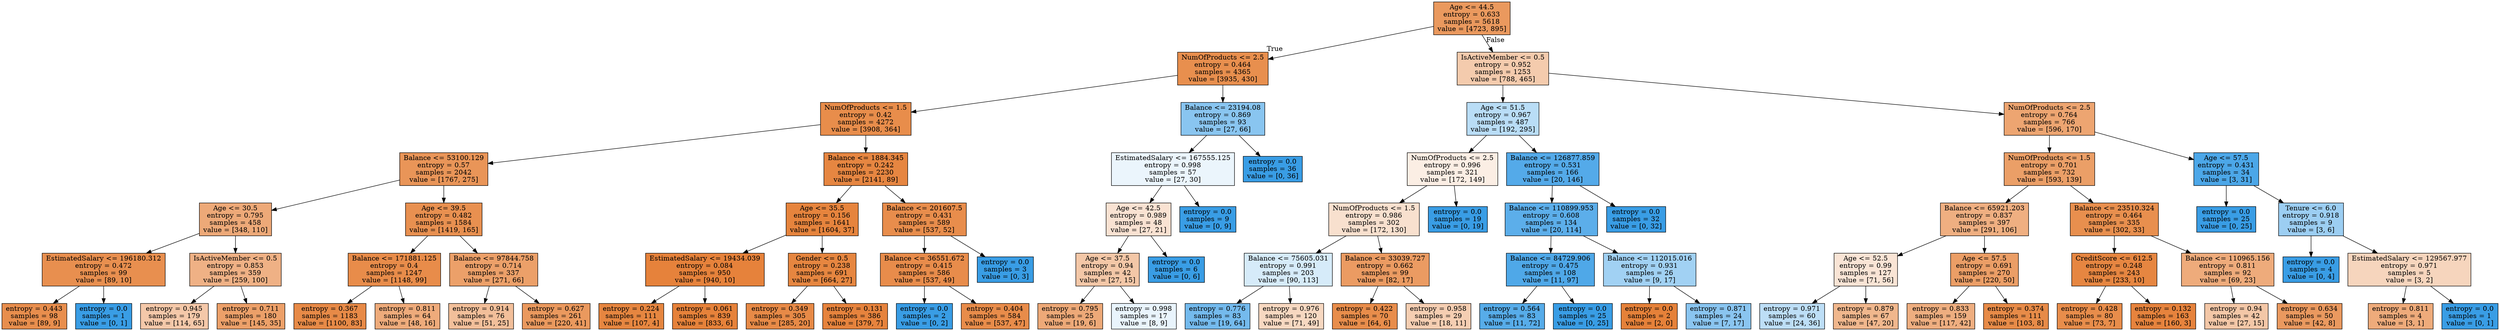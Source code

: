 digraph Tree {
node [shape=box, style="filled", color="black"] ;
0 [label="Age <= 44.5\nentropy = 0.633\nsamples = 5618\nvalue = [4723, 895]", fillcolor="#e58139cf"] ;
1 [label="NumOfProducts <= 2.5\nentropy = 0.464\nsamples = 4365\nvalue = [3935, 430]", fillcolor="#e58139e3"] ;
0 -> 1 [labeldistance=2.5, labelangle=45, headlabel="True"] ;
2 [label="NumOfProducts <= 1.5\nentropy = 0.42\nsamples = 4272\nvalue = [3908, 364]", fillcolor="#e58139e7"] ;
1 -> 2 ;
3 [label="Balance <= 53100.129\nentropy = 0.57\nsamples = 2042\nvalue = [1767, 275]", fillcolor="#e58139d7"] ;
2 -> 3 ;
4 [label="Age <= 30.5\nentropy = 0.795\nsamples = 458\nvalue = [348, 110]", fillcolor="#e58139ae"] ;
3 -> 4 ;
5 [label="EstimatedSalary <= 196180.312\nentropy = 0.472\nsamples = 99\nvalue = [89, 10]", fillcolor="#e58139e2"] ;
4 -> 5 ;
6 [label="entropy = 0.443\nsamples = 98\nvalue = [89, 9]", fillcolor="#e58139e5"] ;
5 -> 6 ;
7 [label="entropy = 0.0\nsamples = 1\nvalue = [0, 1]", fillcolor="#399de5ff"] ;
5 -> 7 ;
8 [label="IsActiveMember <= 0.5\nentropy = 0.853\nsamples = 359\nvalue = [259, 100]", fillcolor="#e581399d"] ;
4 -> 8 ;
9 [label="entropy = 0.945\nsamples = 179\nvalue = [114, 65]", fillcolor="#e581396e"] ;
8 -> 9 ;
10 [label="entropy = 0.711\nsamples = 180\nvalue = [145, 35]", fillcolor="#e58139c1"] ;
8 -> 10 ;
11 [label="Age <= 39.5\nentropy = 0.482\nsamples = 1584\nvalue = [1419, 165]", fillcolor="#e58139e1"] ;
3 -> 11 ;
12 [label="Balance <= 171881.125\nentropy = 0.4\nsamples = 1247\nvalue = [1148, 99]", fillcolor="#e58139e9"] ;
11 -> 12 ;
13 [label="entropy = 0.367\nsamples = 1183\nvalue = [1100, 83]", fillcolor="#e58139ec"] ;
12 -> 13 ;
14 [label="entropy = 0.811\nsamples = 64\nvalue = [48, 16]", fillcolor="#e58139aa"] ;
12 -> 14 ;
15 [label="Balance <= 97844.758\nentropy = 0.714\nsamples = 337\nvalue = [271, 66]", fillcolor="#e58139c1"] ;
11 -> 15 ;
16 [label="entropy = 0.914\nsamples = 76\nvalue = [51, 25]", fillcolor="#e5813982"] ;
15 -> 16 ;
17 [label="entropy = 0.627\nsamples = 261\nvalue = [220, 41]", fillcolor="#e58139cf"] ;
15 -> 17 ;
18 [label="Balance <= 1884.345\nentropy = 0.242\nsamples = 2230\nvalue = [2141, 89]", fillcolor="#e58139f4"] ;
2 -> 18 ;
19 [label="Age <= 35.5\nentropy = 0.156\nsamples = 1641\nvalue = [1604, 37]", fillcolor="#e58139f9"] ;
18 -> 19 ;
20 [label="EstimatedSalary <= 19434.039\nentropy = 0.084\nsamples = 950\nvalue = [940, 10]", fillcolor="#e58139fc"] ;
19 -> 20 ;
21 [label="entropy = 0.224\nsamples = 111\nvalue = [107, 4]", fillcolor="#e58139f5"] ;
20 -> 21 ;
22 [label="entropy = 0.061\nsamples = 839\nvalue = [833, 6]", fillcolor="#e58139fd"] ;
20 -> 22 ;
23 [label="Gender <= 0.5\nentropy = 0.238\nsamples = 691\nvalue = [664, 27]", fillcolor="#e58139f5"] ;
19 -> 23 ;
24 [label="entropy = 0.349\nsamples = 305\nvalue = [285, 20]", fillcolor="#e58139ed"] ;
23 -> 24 ;
25 [label="entropy = 0.131\nsamples = 386\nvalue = [379, 7]", fillcolor="#e58139fa"] ;
23 -> 25 ;
26 [label="Balance <= 201607.5\nentropy = 0.431\nsamples = 589\nvalue = [537, 52]", fillcolor="#e58139e6"] ;
18 -> 26 ;
27 [label="Balance <= 36551.672\nentropy = 0.415\nsamples = 586\nvalue = [537, 49]", fillcolor="#e58139e8"] ;
26 -> 27 ;
28 [label="entropy = 0.0\nsamples = 2\nvalue = [0, 2]", fillcolor="#399de5ff"] ;
27 -> 28 ;
29 [label="entropy = 0.404\nsamples = 584\nvalue = [537, 47]", fillcolor="#e58139e9"] ;
27 -> 29 ;
30 [label="entropy = 0.0\nsamples = 3\nvalue = [0, 3]", fillcolor="#399de5ff"] ;
26 -> 30 ;
31 [label="Balance <= 23194.08\nentropy = 0.869\nsamples = 93\nvalue = [27, 66]", fillcolor="#399de597"] ;
1 -> 31 ;
32 [label="EstimatedSalary <= 167555.125\nentropy = 0.998\nsamples = 57\nvalue = [27, 30]", fillcolor="#399de519"] ;
31 -> 32 ;
33 [label="Age <= 42.5\nentropy = 0.989\nsamples = 48\nvalue = [27, 21]", fillcolor="#e5813939"] ;
32 -> 33 ;
34 [label="Age <= 37.5\nentropy = 0.94\nsamples = 42\nvalue = [27, 15]", fillcolor="#e5813971"] ;
33 -> 34 ;
35 [label="entropy = 0.795\nsamples = 25\nvalue = [19, 6]", fillcolor="#e58139ae"] ;
34 -> 35 ;
36 [label="entropy = 0.998\nsamples = 17\nvalue = [8, 9]", fillcolor="#399de51c"] ;
34 -> 36 ;
37 [label="entropy = 0.0\nsamples = 6\nvalue = [0, 6]", fillcolor="#399de5ff"] ;
33 -> 37 ;
38 [label="entropy = 0.0\nsamples = 9\nvalue = [0, 9]", fillcolor="#399de5ff"] ;
32 -> 38 ;
39 [label="entropy = 0.0\nsamples = 36\nvalue = [0, 36]", fillcolor="#399de5ff"] ;
31 -> 39 ;
40 [label="IsActiveMember <= 0.5\nentropy = 0.952\nsamples = 1253\nvalue = [788, 465]", fillcolor="#e5813969"] ;
0 -> 40 [labeldistance=2.5, labelangle=-45, headlabel="False"] ;
41 [label="Age <= 51.5\nentropy = 0.967\nsamples = 487\nvalue = [192, 295]", fillcolor="#399de559"] ;
40 -> 41 ;
42 [label="NumOfProducts <= 2.5\nentropy = 0.996\nsamples = 321\nvalue = [172, 149]", fillcolor="#e5813922"] ;
41 -> 42 ;
43 [label="NumOfProducts <= 1.5\nentropy = 0.986\nsamples = 302\nvalue = [172, 130]", fillcolor="#e581393e"] ;
42 -> 43 ;
44 [label="Balance <= 75605.031\nentropy = 0.991\nsamples = 203\nvalue = [90, 113]", fillcolor="#399de534"] ;
43 -> 44 ;
45 [label="entropy = 0.776\nsamples = 83\nvalue = [19, 64]", fillcolor="#399de5b3"] ;
44 -> 45 ;
46 [label="entropy = 0.976\nsamples = 120\nvalue = [71, 49]", fillcolor="#e581394f"] ;
44 -> 46 ;
47 [label="Balance <= 33039.727\nentropy = 0.662\nsamples = 99\nvalue = [82, 17]", fillcolor="#e58139ca"] ;
43 -> 47 ;
48 [label="entropy = 0.422\nsamples = 70\nvalue = [64, 6]", fillcolor="#e58139e7"] ;
47 -> 48 ;
49 [label="entropy = 0.958\nsamples = 29\nvalue = [18, 11]", fillcolor="#e5813963"] ;
47 -> 49 ;
50 [label="entropy = 0.0\nsamples = 19\nvalue = [0, 19]", fillcolor="#399de5ff"] ;
42 -> 50 ;
51 [label="Balance <= 126877.859\nentropy = 0.531\nsamples = 166\nvalue = [20, 146]", fillcolor="#399de5dc"] ;
41 -> 51 ;
52 [label="Balance <= 110899.953\nentropy = 0.608\nsamples = 134\nvalue = [20, 114]", fillcolor="#399de5d2"] ;
51 -> 52 ;
53 [label="Balance <= 84729.906\nentropy = 0.475\nsamples = 108\nvalue = [11, 97]", fillcolor="#399de5e2"] ;
52 -> 53 ;
54 [label="entropy = 0.564\nsamples = 83\nvalue = [11, 72]", fillcolor="#399de5d8"] ;
53 -> 54 ;
55 [label="entropy = 0.0\nsamples = 25\nvalue = [0, 25]", fillcolor="#399de5ff"] ;
53 -> 55 ;
56 [label="Balance <= 112015.016\nentropy = 0.931\nsamples = 26\nvalue = [9, 17]", fillcolor="#399de578"] ;
52 -> 56 ;
57 [label="entropy = 0.0\nsamples = 2\nvalue = [2, 0]", fillcolor="#e58139ff"] ;
56 -> 57 ;
58 [label="entropy = 0.871\nsamples = 24\nvalue = [7, 17]", fillcolor="#399de596"] ;
56 -> 58 ;
59 [label="entropy = 0.0\nsamples = 32\nvalue = [0, 32]", fillcolor="#399de5ff"] ;
51 -> 59 ;
60 [label="NumOfProducts <= 2.5\nentropy = 0.764\nsamples = 766\nvalue = [596, 170]", fillcolor="#e58139b6"] ;
40 -> 60 ;
61 [label="NumOfProducts <= 1.5\nentropy = 0.701\nsamples = 732\nvalue = [593, 139]", fillcolor="#e58139c3"] ;
60 -> 61 ;
62 [label="Balance <= 65921.203\nentropy = 0.837\nsamples = 397\nvalue = [291, 106]", fillcolor="#e58139a2"] ;
61 -> 62 ;
63 [label="Age <= 52.5\nentropy = 0.99\nsamples = 127\nvalue = [71, 56]", fillcolor="#e5813936"] ;
62 -> 63 ;
64 [label="entropy = 0.971\nsamples = 60\nvalue = [24, 36]", fillcolor="#399de555"] ;
63 -> 64 ;
65 [label="entropy = 0.879\nsamples = 67\nvalue = [47, 20]", fillcolor="#e5813992"] ;
63 -> 65 ;
66 [label="Age <= 57.5\nentropy = 0.691\nsamples = 270\nvalue = [220, 50]", fillcolor="#e58139c5"] ;
62 -> 66 ;
67 [label="entropy = 0.833\nsamples = 159\nvalue = [117, 42]", fillcolor="#e58139a3"] ;
66 -> 67 ;
68 [label="entropy = 0.374\nsamples = 111\nvalue = [103, 8]", fillcolor="#e58139eb"] ;
66 -> 68 ;
69 [label="Balance <= 23510.324\nentropy = 0.464\nsamples = 335\nvalue = [302, 33]", fillcolor="#e58139e3"] ;
61 -> 69 ;
70 [label="CreditScore <= 612.5\nentropy = 0.248\nsamples = 243\nvalue = [233, 10]", fillcolor="#e58139f4"] ;
69 -> 70 ;
71 [label="entropy = 0.428\nsamples = 80\nvalue = [73, 7]", fillcolor="#e58139e7"] ;
70 -> 71 ;
72 [label="entropy = 0.132\nsamples = 163\nvalue = [160, 3]", fillcolor="#e58139fa"] ;
70 -> 72 ;
73 [label="Balance <= 110965.156\nentropy = 0.811\nsamples = 92\nvalue = [69, 23]", fillcolor="#e58139aa"] ;
69 -> 73 ;
74 [label="entropy = 0.94\nsamples = 42\nvalue = [27, 15]", fillcolor="#e5813971"] ;
73 -> 74 ;
75 [label="entropy = 0.634\nsamples = 50\nvalue = [42, 8]", fillcolor="#e58139ce"] ;
73 -> 75 ;
76 [label="Age <= 57.5\nentropy = 0.431\nsamples = 34\nvalue = [3, 31]", fillcolor="#399de5e6"] ;
60 -> 76 ;
77 [label="entropy = 0.0\nsamples = 25\nvalue = [0, 25]", fillcolor="#399de5ff"] ;
76 -> 77 ;
78 [label="Tenure <= 6.0\nentropy = 0.918\nsamples = 9\nvalue = [3, 6]", fillcolor="#399de57f"] ;
76 -> 78 ;
79 [label="entropy = 0.0\nsamples = 4\nvalue = [0, 4]", fillcolor="#399de5ff"] ;
78 -> 79 ;
80 [label="EstimatedSalary <= 129567.977\nentropy = 0.971\nsamples = 5\nvalue = [3, 2]", fillcolor="#e5813955"] ;
78 -> 80 ;
81 [label="entropy = 0.811\nsamples = 4\nvalue = [3, 1]", fillcolor="#e58139aa"] ;
80 -> 81 ;
82 [label="entropy = 0.0\nsamples = 1\nvalue = [0, 1]", fillcolor="#399de5ff"] ;
80 -> 82 ;
}